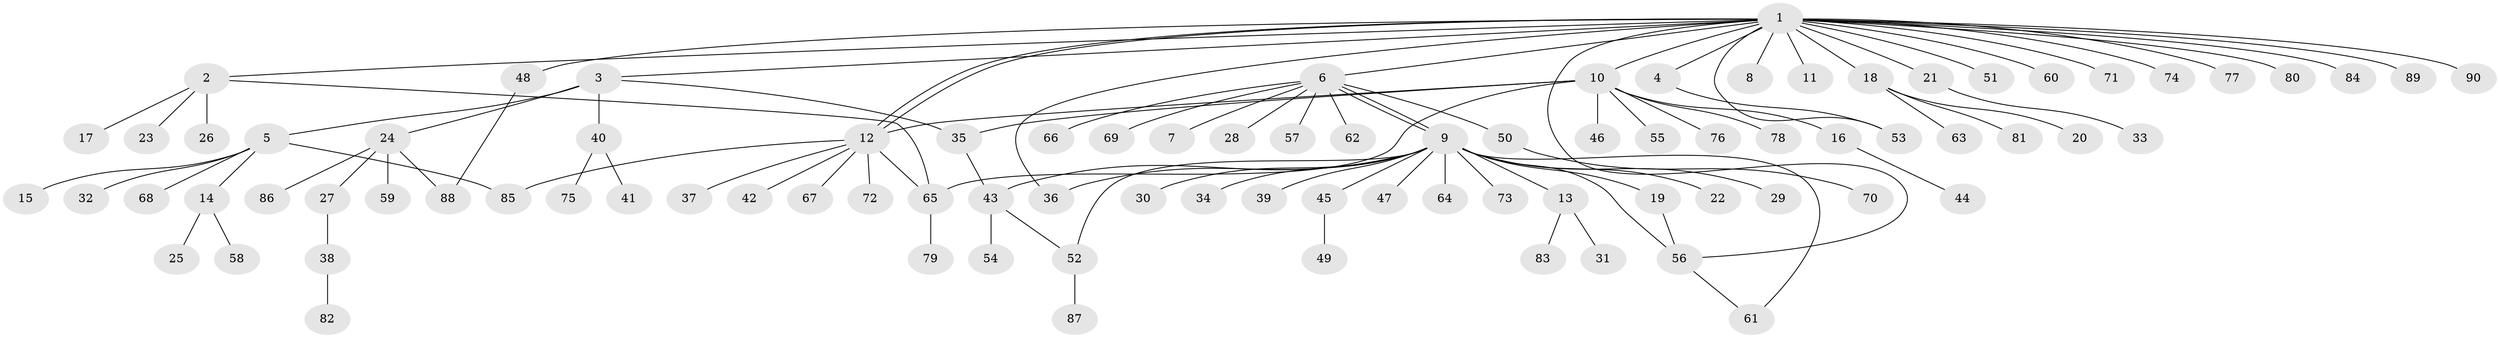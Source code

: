 // Generated by graph-tools (version 1.1) at 2025/49/03/09/25 03:49:59]
// undirected, 90 vertices, 104 edges
graph export_dot {
graph [start="1"]
  node [color=gray90,style=filled];
  1;
  2;
  3;
  4;
  5;
  6;
  7;
  8;
  9;
  10;
  11;
  12;
  13;
  14;
  15;
  16;
  17;
  18;
  19;
  20;
  21;
  22;
  23;
  24;
  25;
  26;
  27;
  28;
  29;
  30;
  31;
  32;
  33;
  34;
  35;
  36;
  37;
  38;
  39;
  40;
  41;
  42;
  43;
  44;
  45;
  46;
  47;
  48;
  49;
  50;
  51;
  52;
  53;
  54;
  55;
  56;
  57;
  58;
  59;
  60;
  61;
  62;
  63;
  64;
  65;
  66;
  67;
  68;
  69;
  70;
  71;
  72;
  73;
  74;
  75;
  76;
  77;
  78;
  79;
  80;
  81;
  82;
  83;
  84;
  85;
  86;
  87;
  88;
  89;
  90;
  1 -- 2;
  1 -- 3;
  1 -- 4;
  1 -- 6;
  1 -- 8;
  1 -- 10;
  1 -- 11;
  1 -- 12;
  1 -- 12;
  1 -- 18;
  1 -- 21;
  1 -- 36;
  1 -- 48;
  1 -- 51;
  1 -- 53;
  1 -- 56;
  1 -- 60;
  1 -- 71;
  1 -- 74;
  1 -- 77;
  1 -- 80;
  1 -- 84;
  1 -- 89;
  1 -- 90;
  2 -- 17;
  2 -- 23;
  2 -- 26;
  2 -- 65;
  3 -- 5;
  3 -- 24;
  3 -- 35;
  3 -- 40;
  4 -- 53;
  5 -- 14;
  5 -- 15;
  5 -- 32;
  5 -- 68;
  5 -- 85;
  6 -- 7;
  6 -- 9;
  6 -- 9;
  6 -- 28;
  6 -- 50;
  6 -- 57;
  6 -- 62;
  6 -- 66;
  6 -- 69;
  9 -- 13;
  9 -- 19;
  9 -- 22;
  9 -- 29;
  9 -- 30;
  9 -- 34;
  9 -- 36;
  9 -- 39;
  9 -- 43;
  9 -- 45;
  9 -- 47;
  9 -- 52;
  9 -- 56;
  9 -- 61;
  9 -- 64;
  9 -- 73;
  10 -- 12;
  10 -- 16;
  10 -- 35;
  10 -- 46;
  10 -- 55;
  10 -- 65;
  10 -- 76;
  10 -- 78;
  12 -- 37;
  12 -- 42;
  12 -- 65;
  12 -- 67;
  12 -- 72;
  12 -- 85;
  13 -- 31;
  13 -- 83;
  14 -- 25;
  14 -- 58;
  16 -- 44;
  18 -- 20;
  18 -- 63;
  18 -- 81;
  19 -- 56;
  21 -- 33;
  24 -- 27;
  24 -- 59;
  24 -- 86;
  24 -- 88;
  27 -- 38;
  35 -- 43;
  38 -- 82;
  40 -- 41;
  40 -- 75;
  43 -- 52;
  43 -- 54;
  45 -- 49;
  48 -- 88;
  50 -- 70;
  52 -- 87;
  56 -- 61;
  65 -- 79;
}
